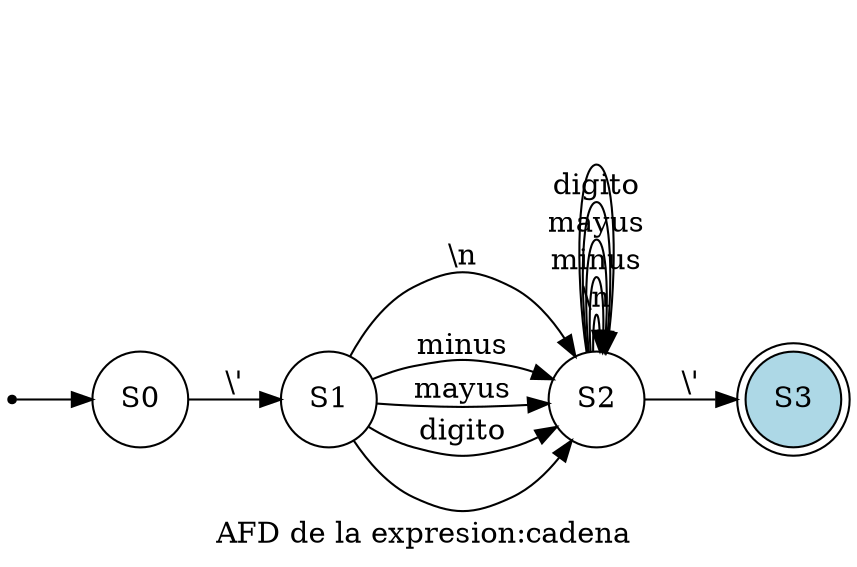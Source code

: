 digraph AFD {
    rankdir=LR;


    
    node [shape = point ]; qi

    node [shape = circle];qi ->S0;
S0 -> S1 [ label = "\\'" ];S1 -> S2 [ label = "\\n" ];S1 -> S2 [ label = "minus" ];S1 -> S2 [ label = "mayus" ];S1 -> S2 [ label = "digito" ];S1 -> S2 [ label = " " ];S2 -> S3 [ label = "\\'" ];S2 -> S2 [ label = "\\n" ];S2 -> S2 [ label = "minus" ];S2 -> S2 [ label = "mayus" ];S2 -> S2 [ label = "digito" ];S2 -> S2 [ label = " " ];S3 [shape = doublecircle style=filled, fillcolor=lightblue];
label="AFD de la expresion:cadena "}
